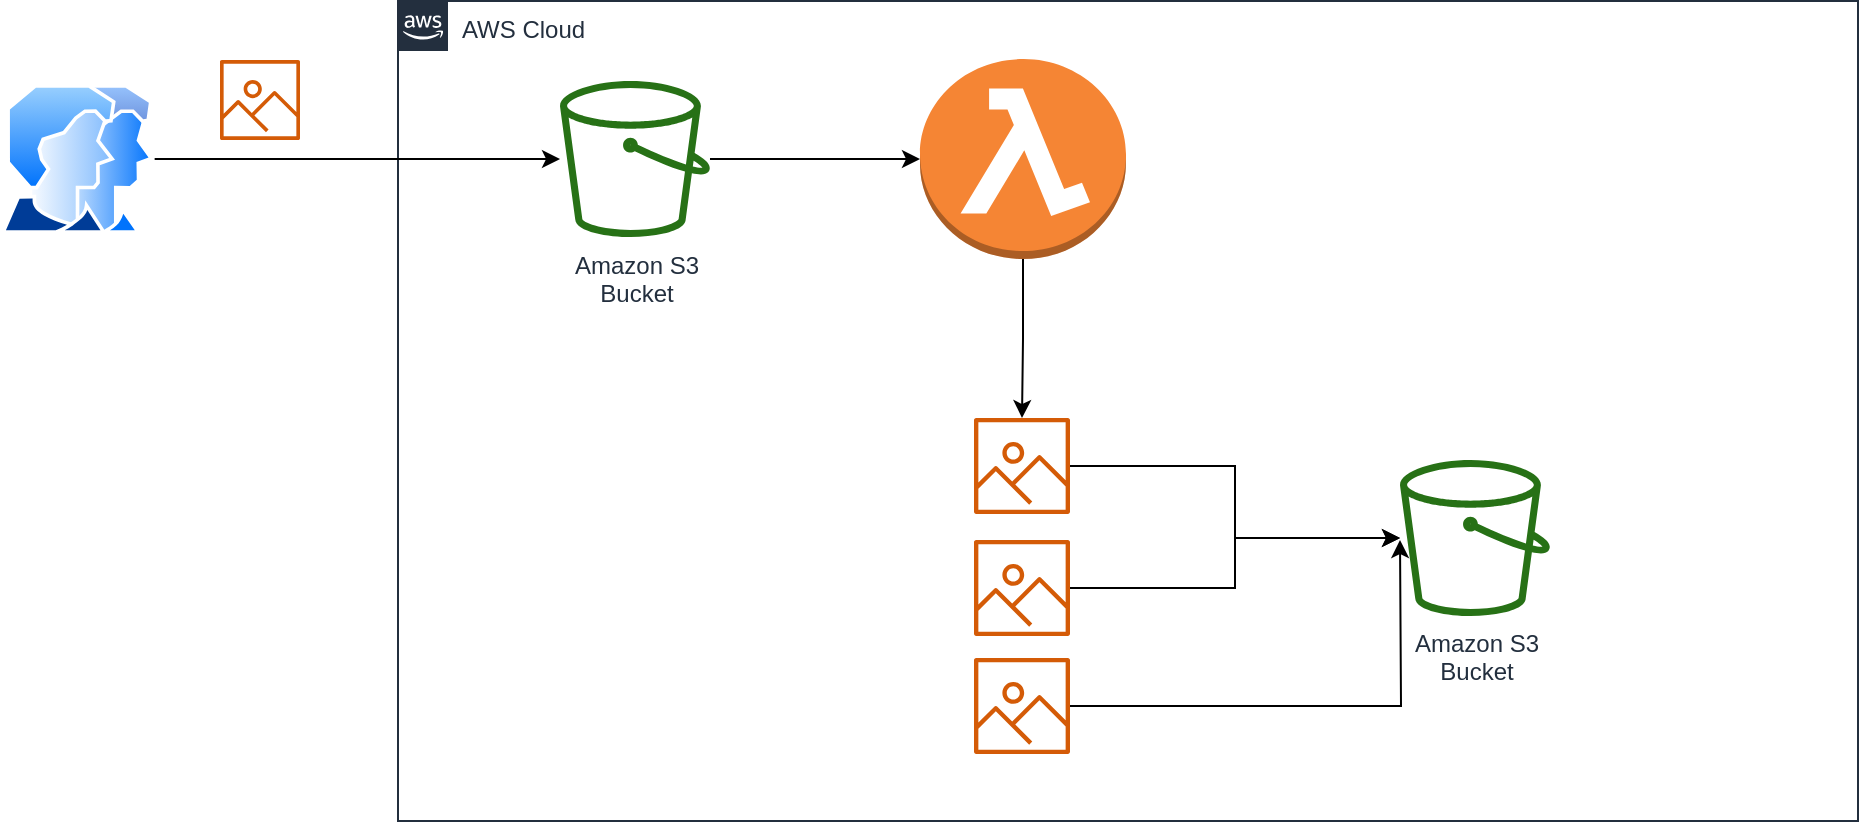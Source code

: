 <mxfile version="17.4.2" type="device"><diagram id="Ht1M8jgEwFfnCIfOTk4-" name="Page-1"><mxGraphModel dx="1113" dy="1456" grid="1" gridSize="10" guides="1" tooltips="1" connect="1" arrows="1" fold="1" page="1" pageScale="1" pageWidth="1169" pageHeight="827" math="0" shadow="0"><root><mxCell id="0"/><mxCell id="1" parent="0"/><mxCell id="UEzPUAAOIrF-is8g5C7q-175" value="AWS Cloud" style="points=[[0,0],[0.25,0],[0.5,0],[0.75,0],[1,0],[1,0.25],[1,0.5],[1,0.75],[1,1],[0.75,1],[0.5,1],[0.25,1],[0,1],[0,0.75],[0,0.5],[0,0.25]];outlineConnect=0;gradientColor=none;html=1;whiteSpace=wrap;fontSize=12;fontStyle=0;shape=mxgraph.aws4.group;grIcon=mxgraph.aws4.group_aws_cloud_alt;strokeColor=#232F3E;fillColor=none;verticalAlign=top;align=left;spacingLeft=30;fontColor=#232F3E;dashed=0;labelBackgroundColor=#ffffff;container=1;pointerEvents=0;collapsible=0;recursiveResize=0;" parent="1" vertex="1"><mxGeometry x="219" y="-789.5" width="730" height="410" as="geometry"/></mxCell><mxCell id="DYGgxr0ESHIDHM_MfI1v-7" style="edgeStyle=orthogonalEdgeStyle;rounded=0;orthogonalLoop=1;jettySize=auto;html=1;" edge="1" parent="UEzPUAAOIrF-is8g5C7q-175" source="UEzPUAAOIrF-is8g5C7q-177" target="DYGgxr0ESHIDHM_MfI1v-1"><mxGeometry relative="1" as="geometry"/></mxCell><mxCell id="UEzPUAAOIrF-is8g5C7q-177" value="Amazon S3&lt;br&gt;Bucket&lt;br&gt;" style="outlineConnect=0;fontColor=#232F3E;gradientColor=none;fillColor=#277116;strokeColor=none;dashed=0;verticalLabelPosition=bottom;verticalAlign=top;align=center;html=1;fontSize=12;fontStyle=0;aspect=fixed;pointerEvents=1;shape=mxgraph.aws4.bucket;labelBackgroundColor=#ffffff;" parent="UEzPUAAOIrF-is8g5C7q-175" vertex="1"><mxGeometry x="81" y="40" width="75" height="78" as="geometry"/></mxCell><mxCell id="DYGgxr0ESHIDHM_MfI1v-12" style="edgeStyle=orthogonalEdgeStyle;rounded=0;orthogonalLoop=1;jettySize=auto;html=1;" edge="1" parent="UEzPUAAOIrF-is8g5C7q-175" source="DYGgxr0ESHIDHM_MfI1v-1" target="DYGgxr0ESHIDHM_MfI1v-8"><mxGeometry relative="1" as="geometry"/></mxCell><mxCell id="DYGgxr0ESHIDHM_MfI1v-1" value="" style="outlineConnect=0;dashed=0;verticalLabelPosition=bottom;verticalAlign=top;align=center;html=1;shape=mxgraph.aws3.lambda_function;fillColor=#F58534;gradientColor=none;" vertex="1" parent="UEzPUAAOIrF-is8g5C7q-175"><mxGeometry x="261" y="29" width="103" height="100" as="geometry"/></mxCell><mxCell id="DYGgxr0ESHIDHM_MfI1v-14" style="edgeStyle=orthogonalEdgeStyle;rounded=0;orthogonalLoop=1;jettySize=auto;html=1;" edge="1" parent="UEzPUAAOIrF-is8g5C7q-175" source="DYGgxr0ESHIDHM_MfI1v-8" target="DYGgxr0ESHIDHM_MfI1v-13"><mxGeometry relative="1" as="geometry"/></mxCell><mxCell id="DYGgxr0ESHIDHM_MfI1v-8" value="" style="sketch=0;outlineConnect=0;fontColor=#232F3E;gradientColor=none;fillColor=#D45B07;strokeColor=none;dashed=0;verticalLabelPosition=bottom;verticalAlign=top;align=center;html=1;fontSize=12;fontStyle=0;aspect=fixed;pointerEvents=1;shape=mxgraph.aws4.container_registry_image;" vertex="1" parent="UEzPUAAOIrF-is8g5C7q-175"><mxGeometry x="288" y="208.5" width="48" height="48" as="geometry"/></mxCell><mxCell id="DYGgxr0ESHIDHM_MfI1v-9" value="" style="sketch=0;outlineConnect=0;fontColor=#232F3E;gradientColor=none;fillColor=#D45B07;strokeColor=none;dashed=0;verticalLabelPosition=bottom;verticalAlign=top;align=center;html=1;fontSize=12;fontStyle=0;aspect=fixed;pointerEvents=1;shape=mxgraph.aws4.container_registry_image;" vertex="1" parent="UEzPUAAOIrF-is8g5C7q-175"><mxGeometry x="288" y="328.5" width="48" height="48" as="geometry"/></mxCell><mxCell id="DYGgxr0ESHIDHM_MfI1v-15" style="edgeStyle=orthogonalEdgeStyle;rounded=0;orthogonalLoop=1;jettySize=auto;html=1;" edge="1" parent="UEzPUAAOIrF-is8g5C7q-175" source="DYGgxr0ESHIDHM_MfI1v-10" target="DYGgxr0ESHIDHM_MfI1v-13"><mxGeometry relative="1" as="geometry"/></mxCell><mxCell id="DYGgxr0ESHIDHM_MfI1v-10" value="" style="sketch=0;outlineConnect=0;fontColor=#232F3E;gradientColor=none;fillColor=#D45B07;strokeColor=none;dashed=0;verticalLabelPosition=bottom;verticalAlign=top;align=center;html=1;fontSize=12;fontStyle=0;aspect=fixed;pointerEvents=1;shape=mxgraph.aws4.container_registry_image;" vertex="1" parent="UEzPUAAOIrF-is8g5C7q-175"><mxGeometry x="288" y="269.5" width="48" height="48" as="geometry"/></mxCell><mxCell id="DYGgxr0ESHIDHM_MfI1v-13" value="Amazon S3&lt;br&gt;Bucket&lt;br&gt;" style="outlineConnect=0;fontColor=#232F3E;gradientColor=none;fillColor=#277116;strokeColor=none;dashed=0;verticalLabelPosition=bottom;verticalAlign=top;align=center;html=1;fontSize=12;fontStyle=0;aspect=fixed;pointerEvents=1;shape=mxgraph.aws4.bucket;labelBackgroundColor=#ffffff;" vertex="1" parent="UEzPUAAOIrF-is8g5C7q-175"><mxGeometry x="501" y="229.5" width="75" height="78" as="geometry"/></mxCell><mxCell id="DYGgxr0ESHIDHM_MfI1v-5" style="edgeStyle=orthogonalEdgeStyle;rounded=0;orthogonalLoop=1;jettySize=auto;html=1;" edge="1" parent="1" source="DYGgxr0ESHIDHM_MfI1v-2" target="UEzPUAAOIrF-is8g5C7q-177"><mxGeometry relative="1" as="geometry"/></mxCell><mxCell id="DYGgxr0ESHIDHM_MfI1v-2" value="" style="aspect=fixed;perimeter=ellipsePerimeter;html=1;align=center;shadow=0;dashed=0;spacingTop=3;image;image=img/lib/active_directory/user_accounts.svg;noLabel=0;" vertex="1" parent="1"><mxGeometry x="20" y="-748" width="77.32" height="75" as="geometry"/></mxCell><mxCell id="DYGgxr0ESHIDHM_MfI1v-6" value="" style="sketch=0;outlineConnect=0;fontColor=#232F3E;gradientColor=none;fillColor=#D45B07;strokeColor=none;dashed=0;verticalLabelPosition=bottom;verticalAlign=top;align=center;html=1;fontSize=12;fontStyle=0;aspect=fixed;pointerEvents=1;shape=mxgraph.aws4.container_registry_image;" vertex="1" parent="1"><mxGeometry x="130" y="-760" width="40" height="40" as="geometry"/></mxCell><mxCell id="DYGgxr0ESHIDHM_MfI1v-16" style="edgeStyle=orthogonalEdgeStyle;rounded=0;orthogonalLoop=1;jettySize=auto;html=1;" edge="1" parent="1" source="DYGgxr0ESHIDHM_MfI1v-9"><mxGeometry relative="1" as="geometry"><mxPoint x="720" y="-520" as="targetPoint"/></mxGeometry></mxCell></root></mxGraphModel></diagram></mxfile>